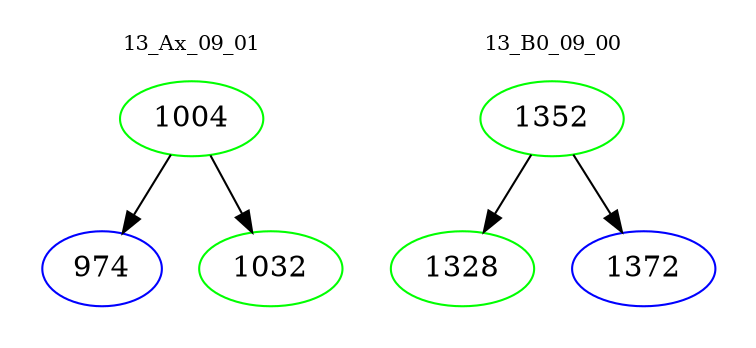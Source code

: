 digraph{
subgraph cluster_0 {
color = white
label = "13_Ax_09_01";
fontsize=10;
T0_1004 [label="1004", color="green"]
T0_1004 -> T0_974 [color="black"]
T0_974 [label="974", color="blue"]
T0_1004 -> T0_1032 [color="black"]
T0_1032 [label="1032", color="green"]
}
subgraph cluster_1 {
color = white
label = "13_B0_09_00";
fontsize=10;
T1_1352 [label="1352", color="green"]
T1_1352 -> T1_1328 [color="black"]
T1_1328 [label="1328", color="green"]
T1_1352 -> T1_1372 [color="black"]
T1_1372 [label="1372", color="blue"]
}
}
